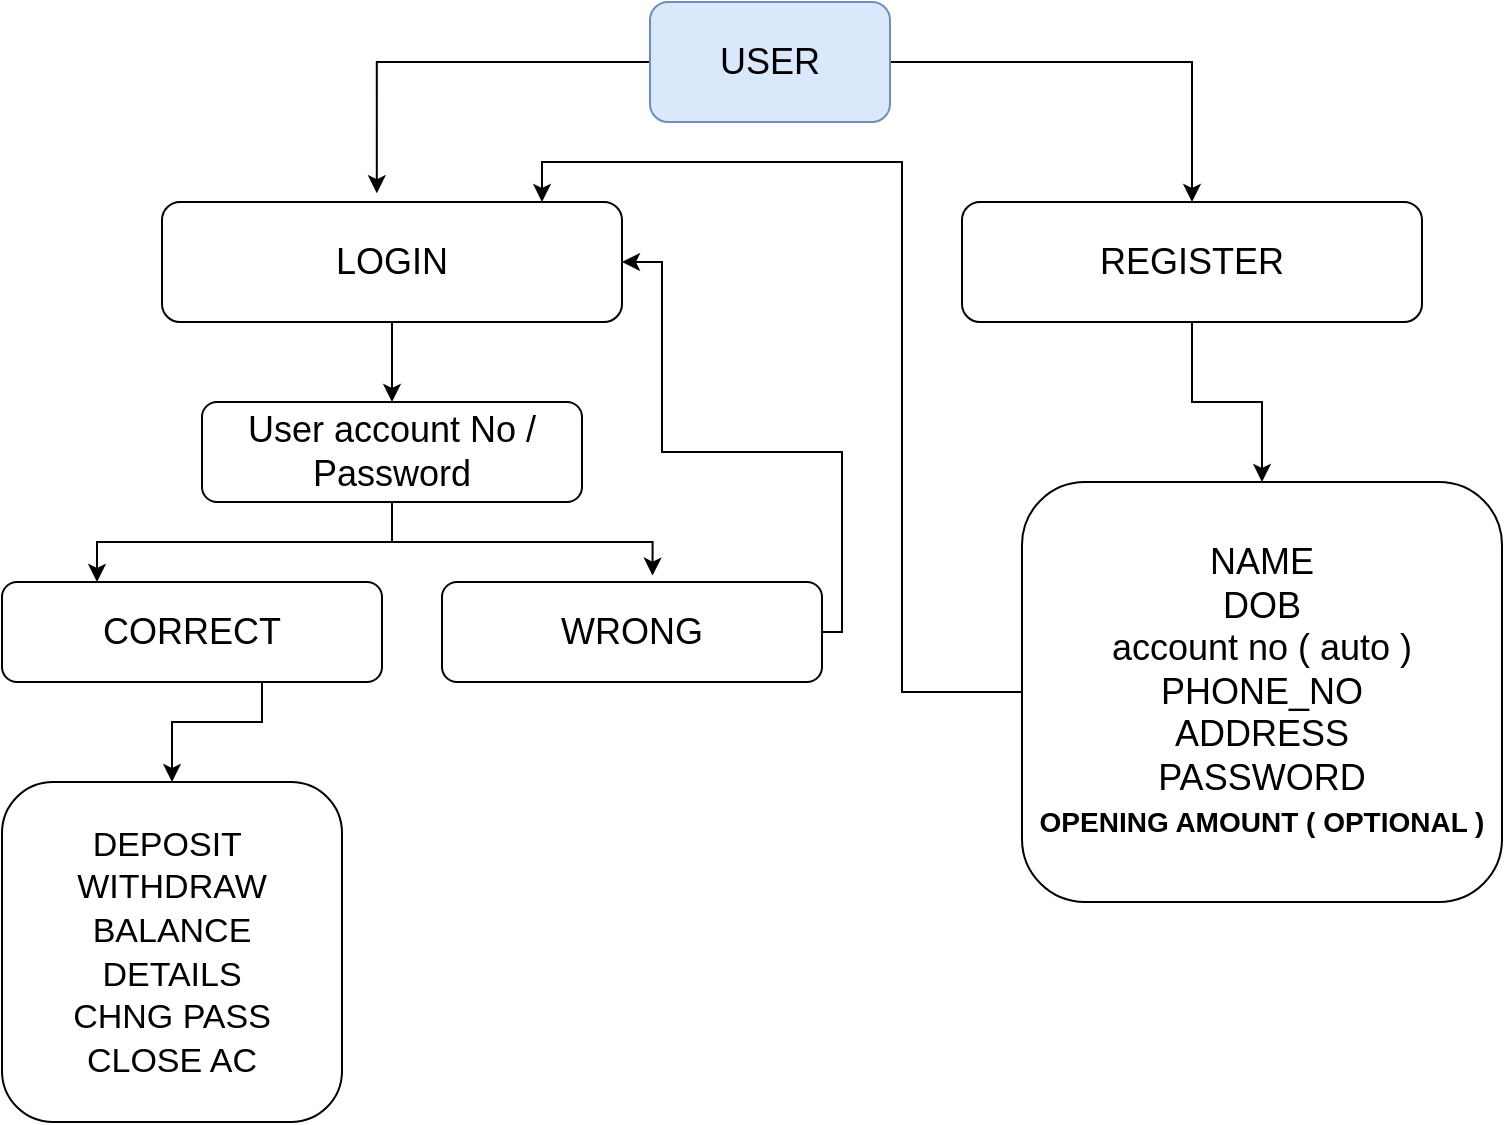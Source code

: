 <mxfile version="16.0.0" type="github">
  <diagram id="JK5jCosWmCNSfRsNgEmM" name="Page-1">
    <mxGraphModel dx="1098" dy="723" grid="1" gridSize="10" guides="1" tooltips="1" connect="1" arrows="1" fold="1" page="1" pageScale="1" pageWidth="827" pageHeight="1169" math="0" shadow="0">
      <root>
        <mxCell id="0" />
        <mxCell id="1" parent="0" />
        <mxCell id="VbY3p5DHpzxJs17L3YEW-4" style="edgeStyle=orthogonalEdgeStyle;rounded=0;orthogonalLoop=1;jettySize=auto;html=1;entryX=0.467;entryY=-0.073;entryDx=0;entryDy=0;entryPerimeter=0;fontSize=18;" edge="1" parent="1" source="VbY3p5DHpzxJs17L3YEW-1" target="VbY3p5DHpzxJs17L3YEW-2">
          <mxGeometry relative="1" as="geometry" />
        </mxCell>
        <mxCell id="VbY3p5DHpzxJs17L3YEW-5" style="edgeStyle=orthogonalEdgeStyle;rounded=0;orthogonalLoop=1;jettySize=auto;html=1;entryX=0.5;entryY=0;entryDx=0;entryDy=0;fontSize=18;" edge="1" parent="1" source="VbY3p5DHpzxJs17L3YEW-1" target="VbY3p5DHpzxJs17L3YEW-3">
          <mxGeometry relative="1" as="geometry" />
        </mxCell>
        <mxCell id="VbY3p5DHpzxJs17L3YEW-1" value="&lt;font style=&quot;font-size: 18px&quot;&gt;USER&lt;/font&gt;" style="rounded=1;whiteSpace=wrap;html=1;fillColor=#dae8fc;strokeColor=#6c8ebf;" vertex="1" parent="1">
          <mxGeometry x="354" y="50" width="120" height="60" as="geometry" />
        </mxCell>
        <mxCell id="VbY3p5DHpzxJs17L3YEW-9" value="" style="edgeStyle=orthogonalEdgeStyle;rounded=0;orthogonalLoop=1;jettySize=auto;html=1;fontSize=18;" edge="1" parent="1" source="VbY3p5DHpzxJs17L3YEW-2" target="VbY3p5DHpzxJs17L3YEW-7">
          <mxGeometry relative="1" as="geometry" />
        </mxCell>
        <mxCell id="VbY3p5DHpzxJs17L3YEW-2" value="LOGIN" style="rounded=1;whiteSpace=wrap;html=1;fontSize=18;" vertex="1" parent="1">
          <mxGeometry x="110" y="150" width="230" height="60" as="geometry" />
        </mxCell>
        <mxCell id="VbY3p5DHpzxJs17L3YEW-21" value="" style="edgeStyle=orthogonalEdgeStyle;rounded=0;orthogonalLoop=1;jettySize=auto;html=1;fontSize=17;" edge="1" parent="1" source="VbY3p5DHpzxJs17L3YEW-3" target="VbY3p5DHpzxJs17L3YEW-20">
          <mxGeometry relative="1" as="geometry" />
        </mxCell>
        <mxCell id="VbY3p5DHpzxJs17L3YEW-3" value="REGISTER" style="rounded=1;whiteSpace=wrap;html=1;fontSize=18;" vertex="1" parent="1">
          <mxGeometry x="510" y="150" width="230" height="60" as="geometry" />
        </mxCell>
        <mxCell id="VbY3p5DHpzxJs17L3YEW-13" style="edgeStyle=orthogonalEdgeStyle;rounded=0;orthogonalLoop=1;jettySize=auto;html=1;entryX=0.25;entryY=0;entryDx=0;entryDy=0;fontSize=18;" edge="1" parent="1" source="VbY3p5DHpzxJs17L3YEW-7" target="VbY3p5DHpzxJs17L3YEW-10">
          <mxGeometry relative="1" as="geometry" />
        </mxCell>
        <mxCell id="VbY3p5DHpzxJs17L3YEW-14" style="edgeStyle=orthogonalEdgeStyle;rounded=0;orthogonalLoop=1;jettySize=auto;html=1;entryX=0.554;entryY=-0.064;entryDx=0;entryDy=0;entryPerimeter=0;fontSize=18;" edge="1" parent="1" source="VbY3p5DHpzxJs17L3YEW-7" target="VbY3p5DHpzxJs17L3YEW-11">
          <mxGeometry relative="1" as="geometry" />
        </mxCell>
        <mxCell id="VbY3p5DHpzxJs17L3YEW-7" value="User account No / Password" style="rounded=1;whiteSpace=wrap;html=1;fontSize=18;" vertex="1" parent="1">
          <mxGeometry x="130" y="250" width="190" height="50" as="geometry" />
        </mxCell>
        <mxCell id="VbY3p5DHpzxJs17L3YEW-19" value="" style="edgeStyle=orthogonalEdgeStyle;rounded=0;orthogonalLoop=1;jettySize=auto;html=1;fontSize=18;" edge="1" parent="1" source="VbY3p5DHpzxJs17L3YEW-10" target="VbY3p5DHpzxJs17L3YEW-15">
          <mxGeometry relative="1" as="geometry">
            <Array as="points">
              <mxPoint x="160" y="410" />
              <mxPoint x="115" y="410" />
            </Array>
          </mxGeometry>
        </mxCell>
        <mxCell id="VbY3p5DHpzxJs17L3YEW-10" value="CORRECT" style="rounded=1;whiteSpace=wrap;html=1;fontSize=18;" vertex="1" parent="1">
          <mxGeometry x="30" y="340" width="190" height="50" as="geometry" />
        </mxCell>
        <mxCell id="VbY3p5DHpzxJs17L3YEW-12" style="edgeStyle=orthogonalEdgeStyle;rounded=0;orthogonalLoop=1;jettySize=auto;html=1;entryX=1;entryY=0.5;entryDx=0;entryDy=0;fontSize=18;" edge="1" parent="1" source="VbY3p5DHpzxJs17L3YEW-11" target="VbY3p5DHpzxJs17L3YEW-2">
          <mxGeometry relative="1" as="geometry">
            <Array as="points">
              <mxPoint x="450" y="365" />
              <mxPoint x="450" y="275" />
              <mxPoint x="360" y="275" />
              <mxPoint x="360" y="180" />
            </Array>
          </mxGeometry>
        </mxCell>
        <mxCell id="VbY3p5DHpzxJs17L3YEW-11" value="WRONG" style="rounded=1;whiteSpace=wrap;html=1;fontSize=18;" vertex="1" parent="1">
          <mxGeometry x="250" y="340" width="190" height="50" as="geometry" />
        </mxCell>
        <mxCell id="VbY3p5DHpzxJs17L3YEW-15" value="&lt;font style=&quot;font-size: 17px&quot;&gt;DEPOSIT&amp;nbsp;&lt;br&gt;WITHDRAW&lt;br&gt;BALANCE&lt;br&gt;DETAILS&lt;br&gt;CHNG PASS&lt;br&gt;CLOSE AC&lt;/font&gt;" style="rounded=1;whiteSpace=wrap;html=1;fontSize=18;" vertex="1" parent="1">
          <mxGeometry x="30" y="440" width="170" height="170" as="geometry" />
        </mxCell>
        <mxCell id="VbY3p5DHpzxJs17L3YEW-22" style="edgeStyle=orthogonalEdgeStyle;rounded=0;orthogonalLoop=1;jettySize=auto;html=1;fontSize=14;" edge="1" parent="1" source="VbY3p5DHpzxJs17L3YEW-20">
          <mxGeometry relative="1" as="geometry">
            <mxPoint x="300" y="150" as="targetPoint" />
            <Array as="points">
              <mxPoint x="480" y="395" />
              <mxPoint x="480" y="130" />
              <mxPoint x="300" y="130" />
              <mxPoint x="300" y="150" />
            </Array>
          </mxGeometry>
        </mxCell>
        <mxCell id="VbY3p5DHpzxJs17L3YEW-20" value="NAME&lt;br&gt;DOB&lt;br&gt;account no ( auto )&lt;br&gt;PHONE_NO&lt;br&gt;ADDRESS&lt;br&gt;PASSWORD&lt;br&gt;&lt;font style=&quot;font-size: 14px&quot;&gt;&lt;b&gt;OPENING AMOUNT ( OPTIONAL )&lt;/b&gt;&lt;/font&gt;" style="whiteSpace=wrap;html=1;fontSize=18;rounded=1;" vertex="1" parent="1">
          <mxGeometry x="540" y="290" width="240" height="210" as="geometry" />
        </mxCell>
      </root>
    </mxGraphModel>
  </diagram>
</mxfile>
